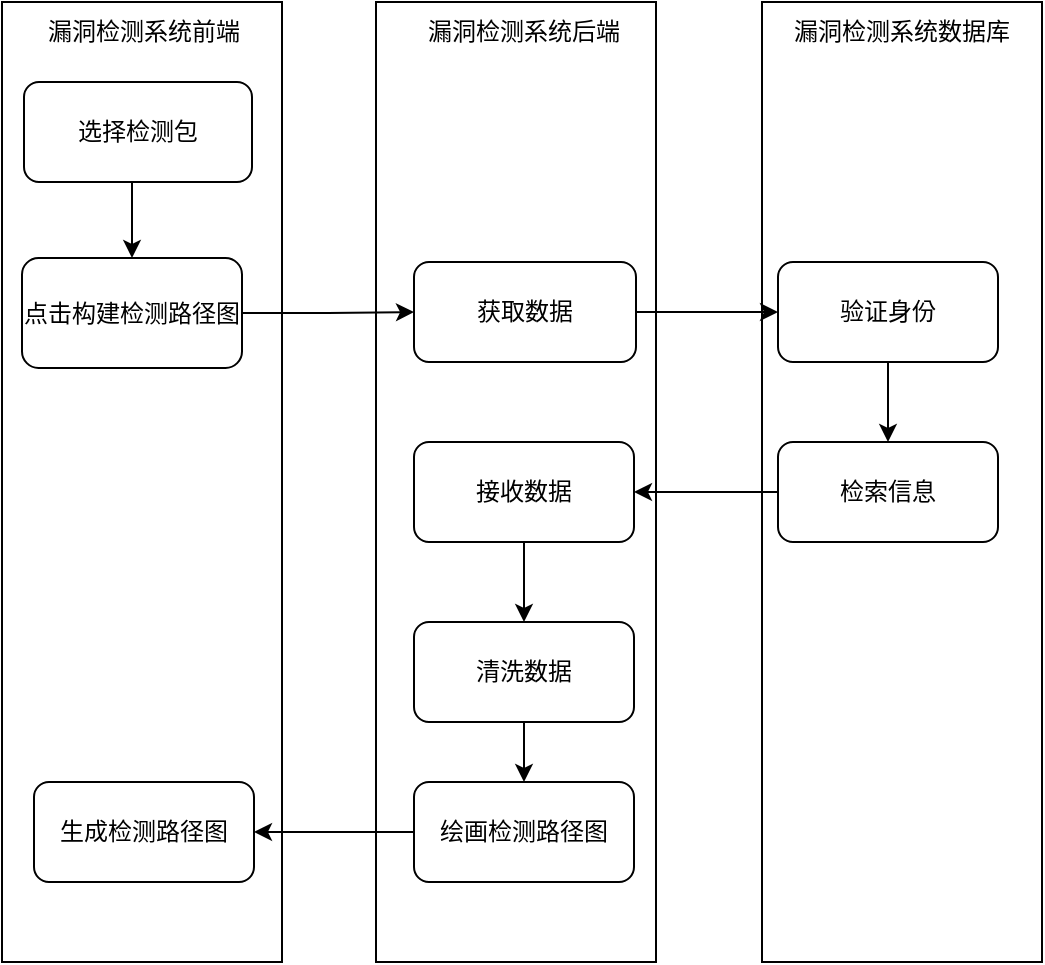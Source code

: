 <mxfile version="20.8.20" type="github">
  <diagram name="第 1 页" id="FXX4XvlYrJtAJkdmc2iR">
    <mxGraphModel dx="824" dy="499" grid="1" gridSize="10" guides="1" tooltips="1" connect="1" arrows="1" fold="1" page="1" pageScale="1" pageWidth="827" pageHeight="1169" math="0" shadow="0">
      <root>
        <mxCell id="0" />
        <mxCell id="1" parent="0" />
        <mxCell id="r-c2eP-AGXT1i2MDVRQQ-22" value="" style="rounded=0;whiteSpace=wrap;html=1;" vertex="1" parent="1">
          <mxGeometry x="510" y="30" width="140" height="480" as="geometry" />
        </mxCell>
        <mxCell id="r-c2eP-AGXT1i2MDVRQQ-21" value="" style="rounded=0;whiteSpace=wrap;html=1;" vertex="1" parent="1">
          <mxGeometry x="317" y="30" width="140" height="480" as="geometry" />
        </mxCell>
        <mxCell id="r-c2eP-AGXT1i2MDVRQQ-20" value="" style="rounded=0;whiteSpace=wrap;html=1;" vertex="1" parent="1">
          <mxGeometry x="130" y="30" width="140" height="480" as="geometry" />
        </mxCell>
        <mxCell id="r-c2eP-AGXT1i2MDVRQQ-5" style="edgeStyle=orthogonalEdgeStyle;rounded=0;orthogonalLoop=1;jettySize=auto;html=1;exitX=0.5;exitY=1;exitDx=0;exitDy=0;entryX=0.5;entryY=0;entryDx=0;entryDy=0;" edge="1" parent="1" source="r-c2eP-AGXT1i2MDVRQQ-1" target="r-c2eP-AGXT1i2MDVRQQ-2">
          <mxGeometry relative="1" as="geometry" />
        </mxCell>
        <mxCell id="r-c2eP-AGXT1i2MDVRQQ-1" value="选择检测包" style="rounded=1;whiteSpace=wrap;html=1;" vertex="1" parent="1">
          <mxGeometry x="141" y="70" width="114" height="50" as="geometry" />
        </mxCell>
        <mxCell id="r-c2eP-AGXT1i2MDVRQQ-4" style="edgeStyle=orthogonalEdgeStyle;rounded=0;orthogonalLoop=1;jettySize=auto;html=1;exitX=1;exitY=0.5;exitDx=0;exitDy=0;entryX=0;entryY=0.5;entryDx=0;entryDy=0;" edge="1" parent="1" source="r-c2eP-AGXT1i2MDVRQQ-2" target="r-c2eP-AGXT1i2MDVRQQ-3">
          <mxGeometry relative="1" as="geometry" />
        </mxCell>
        <mxCell id="r-c2eP-AGXT1i2MDVRQQ-2" value="点击构建检测路径图" style="rounded=1;whiteSpace=wrap;html=1;" vertex="1" parent="1">
          <mxGeometry x="140" y="158" width="110" height="55" as="geometry" />
        </mxCell>
        <mxCell id="r-c2eP-AGXT1i2MDVRQQ-8" style="edgeStyle=orthogonalEdgeStyle;rounded=0;orthogonalLoop=1;jettySize=auto;html=1;exitX=1;exitY=0.5;exitDx=0;exitDy=0;" edge="1" parent="1" source="r-c2eP-AGXT1i2MDVRQQ-3" target="r-c2eP-AGXT1i2MDVRQQ-7">
          <mxGeometry relative="1" as="geometry" />
        </mxCell>
        <mxCell id="r-c2eP-AGXT1i2MDVRQQ-3" value="获取数据" style="rounded=1;whiteSpace=wrap;html=1;" vertex="1" parent="1">
          <mxGeometry x="336" y="160" width="111" height="50" as="geometry" />
        </mxCell>
        <mxCell id="r-c2eP-AGXT1i2MDVRQQ-11" style="edgeStyle=orthogonalEdgeStyle;rounded=0;orthogonalLoop=1;jettySize=auto;html=1;exitX=0.5;exitY=1;exitDx=0;exitDy=0;" edge="1" parent="1" source="r-c2eP-AGXT1i2MDVRQQ-7" target="r-c2eP-AGXT1i2MDVRQQ-10">
          <mxGeometry relative="1" as="geometry" />
        </mxCell>
        <mxCell id="r-c2eP-AGXT1i2MDVRQQ-7" value="验证身份" style="rounded=1;whiteSpace=wrap;html=1;" vertex="1" parent="1">
          <mxGeometry x="518" y="160" width="110" height="50" as="geometry" />
        </mxCell>
        <mxCell id="r-c2eP-AGXT1i2MDVRQQ-17" style="edgeStyle=orthogonalEdgeStyle;rounded=0;orthogonalLoop=1;jettySize=auto;html=1;exitX=0;exitY=0.5;exitDx=0;exitDy=0;" edge="1" parent="1" source="r-c2eP-AGXT1i2MDVRQQ-10" target="r-c2eP-AGXT1i2MDVRQQ-12">
          <mxGeometry relative="1" as="geometry" />
        </mxCell>
        <mxCell id="r-c2eP-AGXT1i2MDVRQQ-10" value="检索信息" style="rounded=1;whiteSpace=wrap;html=1;" vertex="1" parent="1">
          <mxGeometry x="518" y="250" width="110" height="50" as="geometry" />
        </mxCell>
        <mxCell id="r-c2eP-AGXT1i2MDVRQQ-18" style="edgeStyle=orthogonalEdgeStyle;rounded=0;orthogonalLoop=1;jettySize=auto;html=1;exitX=0.5;exitY=1;exitDx=0;exitDy=0;entryX=0.5;entryY=0;entryDx=0;entryDy=0;" edge="1" parent="1" source="r-c2eP-AGXT1i2MDVRQQ-12" target="r-c2eP-AGXT1i2MDVRQQ-13">
          <mxGeometry relative="1" as="geometry" />
        </mxCell>
        <mxCell id="r-c2eP-AGXT1i2MDVRQQ-12" value="接收数据" style="rounded=1;whiteSpace=wrap;html=1;" vertex="1" parent="1">
          <mxGeometry x="336" y="250" width="110" height="50" as="geometry" />
        </mxCell>
        <mxCell id="r-c2eP-AGXT1i2MDVRQQ-19" style="edgeStyle=orthogonalEdgeStyle;rounded=0;orthogonalLoop=1;jettySize=auto;html=1;exitX=0.5;exitY=1;exitDx=0;exitDy=0;" edge="1" parent="1" source="r-c2eP-AGXT1i2MDVRQQ-13" target="r-c2eP-AGXT1i2MDVRQQ-14">
          <mxGeometry relative="1" as="geometry" />
        </mxCell>
        <mxCell id="r-c2eP-AGXT1i2MDVRQQ-13" value="清洗数据" style="rounded=1;whiteSpace=wrap;html=1;" vertex="1" parent="1">
          <mxGeometry x="336" y="340" width="110" height="50" as="geometry" />
        </mxCell>
        <mxCell id="r-c2eP-AGXT1i2MDVRQQ-16" style="edgeStyle=orthogonalEdgeStyle;rounded=0;orthogonalLoop=1;jettySize=auto;html=1;exitX=0;exitY=0.5;exitDx=0;exitDy=0;entryX=1;entryY=0.5;entryDx=0;entryDy=0;" edge="1" parent="1" source="r-c2eP-AGXT1i2MDVRQQ-14" target="r-c2eP-AGXT1i2MDVRQQ-15">
          <mxGeometry relative="1" as="geometry" />
        </mxCell>
        <mxCell id="r-c2eP-AGXT1i2MDVRQQ-14" value="绘画检测路径图" style="rounded=1;whiteSpace=wrap;html=1;" vertex="1" parent="1">
          <mxGeometry x="336" y="420" width="110" height="50" as="geometry" />
        </mxCell>
        <mxCell id="r-c2eP-AGXT1i2MDVRQQ-15" value="生成检测路径图" style="rounded=1;whiteSpace=wrap;html=1;" vertex="1" parent="1">
          <mxGeometry x="146" y="420" width="110" height="50" as="geometry" />
        </mxCell>
        <mxCell id="r-c2eP-AGXT1i2MDVRQQ-23" value="漏洞检测系统前端" style="text;html=1;strokeColor=none;fillColor=none;align=center;verticalAlign=middle;whiteSpace=wrap;rounded=0;" vertex="1" parent="1">
          <mxGeometry x="151" y="30" width="100" height="30" as="geometry" />
        </mxCell>
        <mxCell id="r-c2eP-AGXT1i2MDVRQQ-24" value="漏洞检测系统后端" style="text;html=1;strokeColor=none;fillColor=none;align=center;verticalAlign=middle;whiteSpace=wrap;rounded=0;" vertex="1" parent="1">
          <mxGeometry x="341" y="30" width="100" height="30" as="geometry" />
        </mxCell>
        <mxCell id="r-c2eP-AGXT1i2MDVRQQ-25" value="漏洞检测系统数据库" style="text;html=1;strokeColor=none;fillColor=none;align=center;verticalAlign=middle;whiteSpace=wrap;rounded=0;" vertex="1" parent="1">
          <mxGeometry x="525" y="30" width="110" height="30" as="geometry" />
        </mxCell>
      </root>
    </mxGraphModel>
  </diagram>
</mxfile>
